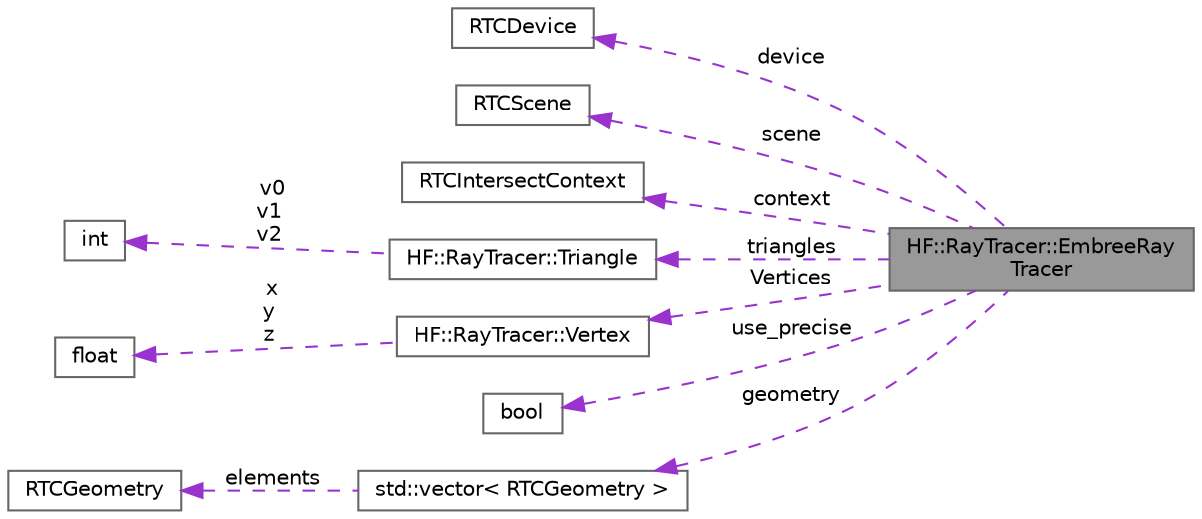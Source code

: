 digraph "HF::RayTracer::EmbreeRayTracer"
{
 // LATEX_PDF_SIZE
  bgcolor="transparent";
  edge [fontname=Helvetica,fontsize=10,labelfontname=Helvetica,labelfontsize=10];
  node [fontname=Helvetica,fontsize=10,shape=box,height=0.2,width=0.4];
  rankdir="LR";
  Node1 [label="HF::RayTracer::EmbreeRay\lTracer",height=0.2,width=0.4,color="gray40", fillcolor="grey60", style="filled", fontcolor="black",tooltip="A wrapper for Intel's Embree Library."];
  Node2 -> Node1 [dir="back",color="darkorchid3",style="dashed",label=" device" ];
  Node2 [label="RTCDevice",height=0.2,width=0.4,color="gray40", fillcolor="white", style="filled",tooltip=" "];
  Node3 -> Node1 [dir="back",color="darkorchid3",style="dashed",label=" scene" ];
  Node3 [label="RTCScene",height=0.2,width=0.4,color="gray40", fillcolor="white", style="filled",tooltip=" "];
  Node4 -> Node1 [dir="back",color="darkorchid3",style="dashed",label=" context" ];
  Node4 [label="RTCIntersectContext",height=0.2,width=0.4,color="gray40", fillcolor="white", style="filled",tooltip=" "];
  Node5 -> Node1 [dir="back",color="darkorchid3",style="dashed",label=" triangles" ];
  Node5 [label="HF::RayTracer::Triangle",height=0.2,width=0.4,color="gray40", fillcolor="white", style="filled",URL="$a00464.html#a01403",tooltip="A triangle. Used internally in Embree."];
  Node6 -> Node5 [dir="back",color="darkorchid3",style="dashed",label=" v0\nv1\nv2" ];
  Node6 [label="int",height=0.2,width=0.4,color="gray40", fillcolor="white", style="filled",tooltip=" "];
  Node7 -> Node1 [dir="back",color="darkorchid3",style="dashed",label=" Vertices" ];
  Node7 [label="HF::RayTracer::Vertex",height=0.2,width=0.4,color="gray40", fillcolor="white", style="filled",URL="$a00464.html#a01399",tooltip="A vertex. Used internally in Embree."];
  Node8 -> Node7 [dir="back",color="darkorchid3",style="dashed",label=" x\ny\nz" ];
  Node8 [label="float",height=0.2,width=0.4,color="gray40", fillcolor="white", style="filled",tooltip=" "];
  Node9 -> Node1 [dir="back",color="darkorchid3",style="dashed",label=" use_precise" ];
  Node9 [label="bool",height=0.2,width=0.4,color="gray40", fillcolor="white", style="filled",tooltip=" "];
  Node10 -> Node1 [dir="back",color="darkorchid3",style="dashed",label=" geometry" ];
  Node10 [label="std::vector\< RTCGeometry \>",height=0.2,width=0.4,color="gray40", fillcolor="white", style="filled",tooltip=" "];
  Node11 -> Node10 [dir="back",color="darkorchid3",style="dashed",label=" elements" ];
  Node11 [label="RTCGeometry",height=0.2,width=0.4,color="gray40", fillcolor="white", style="filled",tooltip=" "];
}

